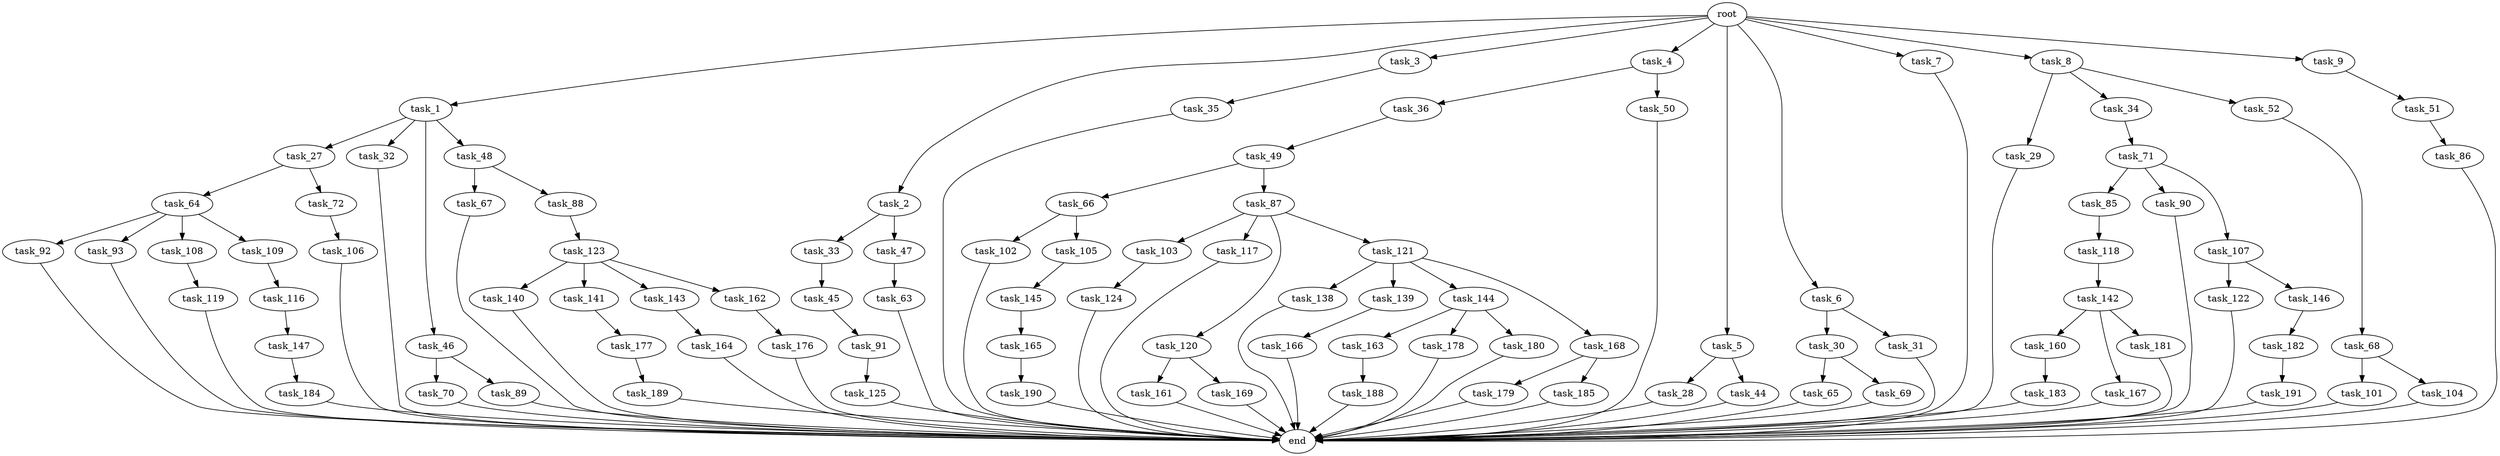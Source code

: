 digraph G {
  root [size="0.000000"];
  task_1 [size="102.400000"];
  task_2 [size="102.400000"];
  task_3 [size="102.400000"];
  task_4 [size="102.400000"];
  task_5 [size="102.400000"];
  task_6 [size="102.400000"];
  task_7 [size="102.400000"];
  task_8 [size="102.400000"];
  task_9 [size="102.400000"];
  task_27 [size="21474836480.000000"];
  task_28 [size="21474836480.000000"];
  task_29 [size="42090679500.800003"];
  task_30 [size="21474836480.000000"];
  task_31 [size="21474836480.000000"];
  task_32 [size="21474836480.000000"];
  task_33 [size="30923764531.200001"];
  task_34 [size="42090679500.800003"];
  task_35 [size="21474836480.000000"];
  task_36 [size="42090679500.800003"];
  task_44 [size="21474836480.000000"];
  task_45 [size="42090679500.800003"];
  task_46 [size="21474836480.000000"];
  task_47 [size="30923764531.200001"];
  task_48 [size="21474836480.000000"];
  task_49 [size="69578470195.199997"];
  task_50 [size="42090679500.800003"];
  task_51 [size="3435973836.800000"];
  task_52 [size="42090679500.800003"];
  task_63 [size="13743895347.200001"];
  task_64 [size="54975581388.800003"];
  task_65 [size="42090679500.800003"];
  task_66 [size="3435973836.800000"];
  task_67 [size="42090679500.800003"];
  task_68 [size="69578470195.199997"];
  task_69 [size="42090679500.800003"];
  task_70 [size="3435973836.800000"];
  task_71 [size="7730941132.800000"];
  task_72 [size="54975581388.800003"];
  task_85 [size="69578470195.199997"];
  task_86 [size="54975581388.800003"];
  task_87 [size="3435973836.800000"];
  task_88 [size="42090679500.800003"];
  task_89 [size="3435973836.800000"];
  task_90 [size="69578470195.199997"];
  task_91 [size="42090679500.800003"];
  task_92 [size="13743895347.200001"];
  task_93 [size="13743895347.200001"];
  task_101 [size="13743895347.200001"];
  task_102 [size="3435973836.800000"];
  task_103 [size="69578470195.199997"];
  task_104 [size="13743895347.200001"];
  task_105 [size="3435973836.800000"];
  task_106 [size="21474836480.000000"];
  task_107 [size="69578470195.199997"];
  task_108 [size="13743895347.200001"];
  task_109 [size="13743895347.200001"];
  task_116 [size="69578470195.199997"];
  task_117 [size="69578470195.199997"];
  task_118 [size="3435973836.800000"];
  task_119 [size="85899345920.000000"];
  task_120 [size="69578470195.199997"];
  task_121 [size="69578470195.199997"];
  task_122 [size="54975581388.800003"];
  task_123 [size="42090679500.800003"];
  task_124 [size="85899345920.000000"];
  task_125 [size="85899345920.000000"];
  task_138 [size="85899345920.000000"];
  task_139 [size="85899345920.000000"];
  task_140 [size="42090679500.800003"];
  task_141 [size="42090679500.800003"];
  task_142 [size="13743895347.200001"];
  task_143 [size="42090679500.800003"];
  task_144 [size="85899345920.000000"];
  task_145 [size="7730941132.800000"];
  task_146 [size="54975581388.800003"];
  task_147 [size="85899345920.000000"];
  task_160 [size="3435973836.800000"];
  task_161 [size="42090679500.800003"];
  task_162 [size="42090679500.800003"];
  task_163 [size="42090679500.800003"];
  task_164 [size="7730941132.800000"];
  task_165 [size="30923764531.200001"];
  task_166 [size="69578470195.199997"];
  task_167 [size="3435973836.800000"];
  task_168 [size="85899345920.000000"];
  task_169 [size="42090679500.800003"];
  task_176 [size="21474836480.000000"];
  task_177 [size="3435973836.800000"];
  task_178 [size="42090679500.800003"];
  task_179 [size="3435973836.800000"];
  task_180 [size="42090679500.800003"];
  task_181 [size="3435973836.800000"];
  task_182 [size="85899345920.000000"];
  task_183 [size="21474836480.000000"];
  task_184 [size="69578470195.199997"];
  task_185 [size="3435973836.800000"];
  task_188 [size="69578470195.199997"];
  task_189 [size="30923764531.200001"];
  task_190 [size="3435973836.800000"];
  task_191 [size="7730941132.800000"];
  end [size="0.000000"];

  root -> task_1 [size="1.000000"];
  root -> task_2 [size="1.000000"];
  root -> task_3 [size="1.000000"];
  root -> task_4 [size="1.000000"];
  root -> task_5 [size="1.000000"];
  root -> task_6 [size="1.000000"];
  root -> task_7 [size="1.000000"];
  root -> task_8 [size="1.000000"];
  root -> task_9 [size="1.000000"];
  task_1 -> task_27 [size="209715200.000000"];
  task_1 -> task_32 [size="209715200.000000"];
  task_1 -> task_46 [size="209715200.000000"];
  task_1 -> task_48 [size="209715200.000000"];
  task_2 -> task_33 [size="301989888.000000"];
  task_2 -> task_47 [size="301989888.000000"];
  task_3 -> task_35 [size="209715200.000000"];
  task_4 -> task_36 [size="411041792.000000"];
  task_4 -> task_50 [size="411041792.000000"];
  task_5 -> task_28 [size="209715200.000000"];
  task_5 -> task_44 [size="209715200.000000"];
  task_6 -> task_30 [size="209715200.000000"];
  task_6 -> task_31 [size="209715200.000000"];
  task_7 -> end [size="1.000000"];
  task_8 -> task_29 [size="411041792.000000"];
  task_8 -> task_34 [size="411041792.000000"];
  task_8 -> task_52 [size="411041792.000000"];
  task_9 -> task_51 [size="33554432.000000"];
  task_27 -> task_64 [size="536870912.000000"];
  task_27 -> task_72 [size="536870912.000000"];
  task_28 -> end [size="1.000000"];
  task_29 -> end [size="1.000000"];
  task_30 -> task_65 [size="411041792.000000"];
  task_30 -> task_69 [size="411041792.000000"];
  task_31 -> end [size="1.000000"];
  task_32 -> end [size="1.000000"];
  task_33 -> task_45 [size="411041792.000000"];
  task_34 -> task_71 [size="75497472.000000"];
  task_35 -> end [size="1.000000"];
  task_36 -> task_49 [size="679477248.000000"];
  task_44 -> end [size="1.000000"];
  task_45 -> task_91 [size="411041792.000000"];
  task_46 -> task_70 [size="33554432.000000"];
  task_46 -> task_89 [size="33554432.000000"];
  task_47 -> task_63 [size="134217728.000000"];
  task_48 -> task_67 [size="411041792.000000"];
  task_48 -> task_88 [size="411041792.000000"];
  task_49 -> task_66 [size="33554432.000000"];
  task_49 -> task_87 [size="33554432.000000"];
  task_50 -> end [size="1.000000"];
  task_51 -> task_86 [size="536870912.000000"];
  task_52 -> task_68 [size="679477248.000000"];
  task_63 -> end [size="1.000000"];
  task_64 -> task_92 [size="134217728.000000"];
  task_64 -> task_93 [size="134217728.000000"];
  task_64 -> task_108 [size="134217728.000000"];
  task_64 -> task_109 [size="134217728.000000"];
  task_65 -> end [size="1.000000"];
  task_66 -> task_102 [size="33554432.000000"];
  task_66 -> task_105 [size="33554432.000000"];
  task_67 -> end [size="1.000000"];
  task_68 -> task_101 [size="134217728.000000"];
  task_68 -> task_104 [size="134217728.000000"];
  task_69 -> end [size="1.000000"];
  task_70 -> end [size="1.000000"];
  task_71 -> task_85 [size="679477248.000000"];
  task_71 -> task_90 [size="679477248.000000"];
  task_71 -> task_107 [size="679477248.000000"];
  task_72 -> task_106 [size="209715200.000000"];
  task_85 -> task_118 [size="33554432.000000"];
  task_86 -> end [size="1.000000"];
  task_87 -> task_103 [size="679477248.000000"];
  task_87 -> task_117 [size="679477248.000000"];
  task_87 -> task_120 [size="679477248.000000"];
  task_87 -> task_121 [size="679477248.000000"];
  task_88 -> task_123 [size="411041792.000000"];
  task_89 -> end [size="1.000000"];
  task_90 -> end [size="1.000000"];
  task_91 -> task_125 [size="838860800.000000"];
  task_92 -> end [size="1.000000"];
  task_93 -> end [size="1.000000"];
  task_101 -> end [size="1.000000"];
  task_102 -> end [size="1.000000"];
  task_103 -> task_124 [size="838860800.000000"];
  task_104 -> end [size="1.000000"];
  task_105 -> task_145 [size="75497472.000000"];
  task_106 -> end [size="1.000000"];
  task_107 -> task_122 [size="536870912.000000"];
  task_107 -> task_146 [size="536870912.000000"];
  task_108 -> task_119 [size="838860800.000000"];
  task_109 -> task_116 [size="679477248.000000"];
  task_116 -> task_147 [size="838860800.000000"];
  task_117 -> end [size="1.000000"];
  task_118 -> task_142 [size="134217728.000000"];
  task_119 -> end [size="1.000000"];
  task_120 -> task_161 [size="411041792.000000"];
  task_120 -> task_169 [size="411041792.000000"];
  task_121 -> task_138 [size="838860800.000000"];
  task_121 -> task_139 [size="838860800.000000"];
  task_121 -> task_144 [size="838860800.000000"];
  task_121 -> task_168 [size="838860800.000000"];
  task_122 -> end [size="1.000000"];
  task_123 -> task_140 [size="411041792.000000"];
  task_123 -> task_141 [size="411041792.000000"];
  task_123 -> task_143 [size="411041792.000000"];
  task_123 -> task_162 [size="411041792.000000"];
  task_124 -> end [size="1.000000"];
  task_125 -> end [size="1.000000"];
  task_138 -> end [size="1.000000"];
  task_139 -> task_166 [size="679477248.000000"];
  task_140 -> end [size="1.000000"];
  task_141 -> task_177 [size="33554432.000000"];
  task_142 -> task_160 [size="33554432.000000"];
  task_142 -> task_167 [size="33554432.000000"];
  task_142 -> task_181 [size="33554432.000000"];
  task_143 -> task_164 [size="75497472.000000"];
  task_144 -> task_163 [size="411041792.000000"];
  task_144 -> task_178 [size="411041792.000000"];
  task_144 -> task_180 [size="411041792.000000"];
  task_145 -> task_165 [size="301989888.000000"];
  task_146 -> task_182 [size="838860800.000000"];
  task_147 -> task_184 [size="679477248.000000"];
  task_160 -> task_183 [size="209715200.000000"];
  task_161 -> end [size="1.000000"];
  task_162 -> task_176 [size="209715200.000000"];
  task_163 -> task_188 [size="679477248.000000"];
  task_164 -> end [size="1.000000"];
  task_165 -> task_190 [size="33554432.000000"];
  task_166 -> end [size="1.000000"];
  task_167 -> end [size="1.000000"];
  task_168 -> task_179 [size="33554432.000000"];
  task_168 -> task_185 [size="33554432.000000"];
  task_169 -> end [size="1.000000"];
  task_176 -> end [size="1.000000"];
  task_177 -> task_189 [size="301989888.000000"];
  task_178 -> end [size="1.000000"];
  task_179 -> end [size="1.000000"];
  task_180 -> end [size="1.000000"];
  task_181 -> end [size="1.000000"];
  task_182 -> task_191 [size="75497472.000000"];
  task_183 -> end [size="1.000000"];
  task_184 -> end [size="1.000000"];
  task_185 -> end [size="1.000000"];
  task_188 -> end [size="1.000000"];
  task_189 -> end [size="1.000000"];
  task_190 -> end [size="1.000000"];
  task_191 -> end [size="1.000000"];
}
